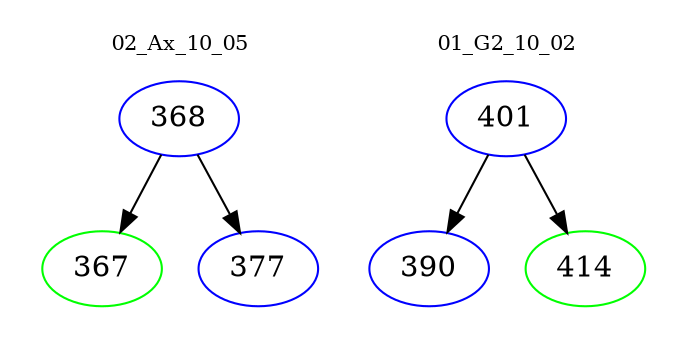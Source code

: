 digraph{
subgraph cluster_0 {
color = white
label = "02_Ax_10_05";
fontsize=10;
T0_368 [label="368", color="blue"]
T0_368 -> T0_367 [color="black"]
T0_367 [label="367", color="green"]
T0_368 -> T0_377 [color="black"]
T0_377 [label="377", color="blue"]
}
subgraph cluster_1 {
color = white
label = "01_G2_10_02";
fontsize=10;
T1_401 [label="401", color="blue"]
T1_401 -> T1_390 [color="black"]
T1_390 [label="390", color="blue"]
T1_401 -> T1_414 [color="black"]
T1_414 [label="414", color="green"]
}
}
